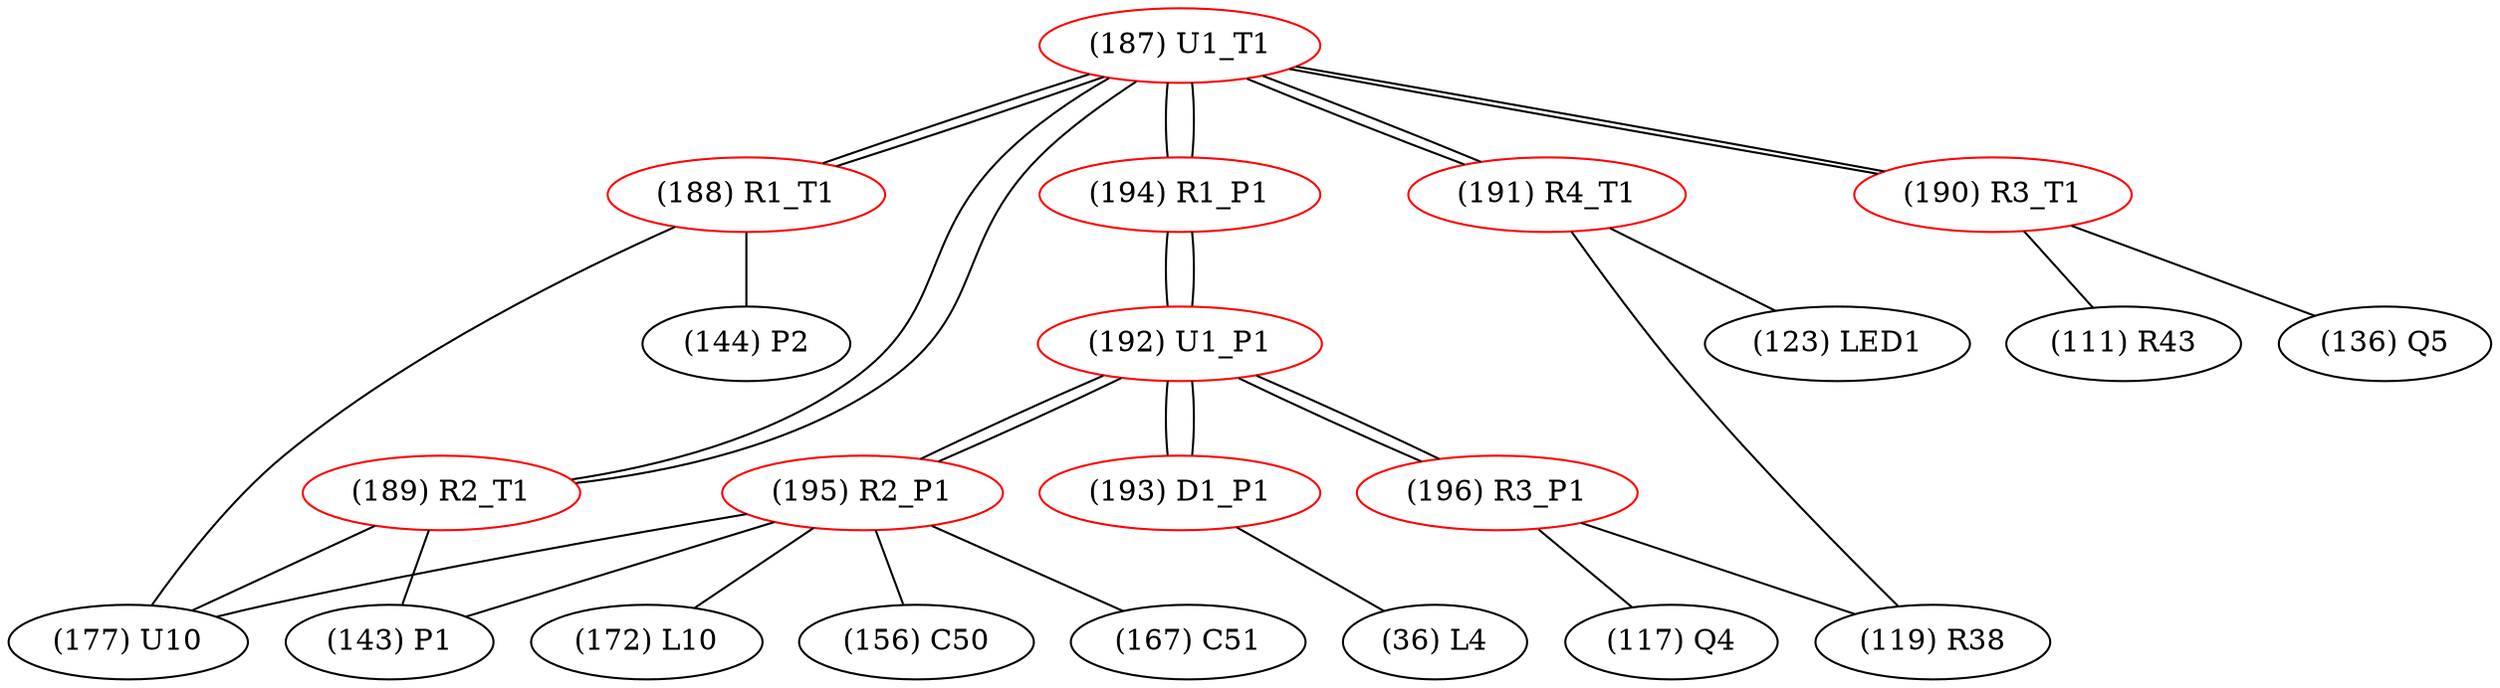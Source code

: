 graph {
	187 [label="(187) U1_T1" color=red]
	188 [label="(188) R1_T1"]
	189 [label="(189) R2_T1"]
	190 [label="(190) R3_T1"]
	191 [label="(191) R4_T1"]
	194 [label="(194) R1_P1"]
	188 [label="(188) R1_T1" color=red]
	177 [label="(177) U10"]
	144 [label="(144) P2"]
	187 [label="(187) U1_T1"]
	189 [label="(189) R2_T1" color=red]
	177 [label="(177) U10"]
	143 [label="(143) P1"]
	187 [label="(187) U1_T1"]
	190 [label="(190) R3_T1" color=red]
	111 [label="(111) R43"]
	136 [label="(136) Q5"]
	187 [label="(187) U1_T1"]
	191 [label="(191) R4_T1" color=red]
	123 [label="(123) LED1"]
	119 [label="(119) R38"]
	187 [label="(187) U1_T1"]
	192 [label="(192) U1_P1" color=red]
	193 [label="(193) D1_P1"]
	195 [label="(195) R2_P1"]
	196 [label="(196) R3_P1"]
	194 [label="(194) R1_P1"]
	193 [label="(193) D1_P1" color=red]
	36 [label="(36) L4"]
	192 [label="(192) U1_P1"]
	194 [label="(194) R1_P1" color=red]
	187 [label="(187) U1_T1"]
	192 [label="(192) U1_P1"]
	195 [label="(195) R2_P1" color=red]
	172 [label="(172) L10"]
	177 [label="(177) U10"]
	143 [label="(143) P1"]
	156 [label="(156) C50"]
	167 [label="(167) C51"]
	192 [label="(192) U1_P1"]
	196 [label="(196) R3_P1" color=red]
	117 [label="(117) Q4"]
	119 [label="(119) R38"]
	192 [label="(192) U1_P1"]
	187 -- 188
	187 -- 189
	187 -- 190
	187 -- 191
	187 -- 194
	188 -- 177
	188 -- 144
	188 -- 187
	189 -- 177
	189 -- 143
	189 -- 187
	190 -- 111
	190 -- 136
	190 -- 187
	191 -- 123
	191 -- 119
	191 -- 187
	192 -- 193
	192 -- 195
	192 -- 196
	192 -- 194
	193 -- 36
	193 -- 192
	194 -- 187
	194 -- 192
	195 -- 172
	195 -- 177
	195 -- 143
	195 -- 156
	195 -- 167
	195 -- 192
	196 -- 117
	196 -- 119
	196 -- 192
}